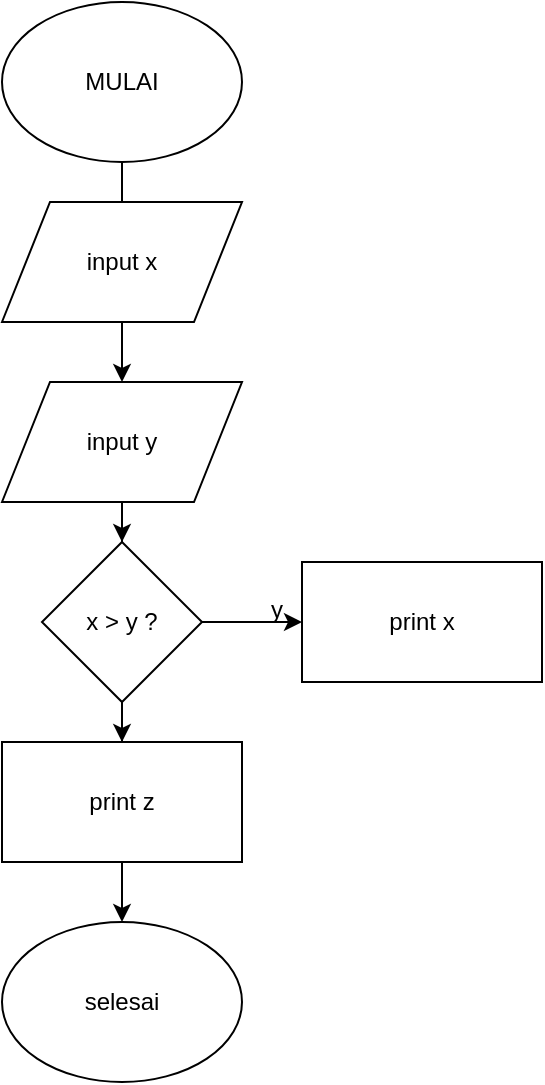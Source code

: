 <mxfile version="13.0.3" type="device"><diagram id="tRM_o5Fj3ZLWGGA1Fkw-" name="Page-1"><mxGraphModel dx="852" dy="494" grid="1" gridSize="10" guides="1" tooltips="1" connect="1" arrows="1" fold="1" page="1" pageScale="1" pageWidth="850" pageHeight="1100" math="0" shadow="0"><root><mxCell id="0"/><mxCell id="1" parent="0"/><mxCell id="06lM8prmSR4KYFduvVum-3" value="" style="edgeStyle=orthogonalEdgeStyle;rounded=0;orthogonalLoop=1;jettySize=auto;html=1;" parent="1" source="06lM8prmSR4KYFduvVum-1" edge="1"><mxGeometry relative="1" as="geometry"><mxPoint x="350" y="200" as="targetPoint"/></mxGeometry></mxCell><mxCell id="06lM8prmSR4KYFduvVum-1" value="MULAI" style="ellipse;whiteSpace=wrap;html=1;" parent="1" vertex="1"><mxGeometry x="290" y="40" width="120" height="80" as="geometry"/></mxCell><mxCell id="06lM8prmSR4KYFduvVum-8" value="" style="edgeStyle=orthogonalEdgeStyle;rounded=0;orthogonalLoop=1;jettySize=auto;html=1;" parent="1" source="06lM8prmSR4KYFduvVum-4" edge="1"><mxGeometry relative="1" as="geometry"><mxPoint x="350" y="230" as="targetPoint"/></mxGeometry></mxCell><mxCell id="06lM8prmSR4KYFduvVum-4" value="input x" style="shape=parallelogram;perimeter=parallelogramPerimeter;whiteSpace=wrap;html=1;" parent="1" vertex="1"><mxGeometry x="290" y="140" width="120" height="60" as="geometry"/></mxCell><mxCell id="_lVIfGpgY7YxdflUvO4B-4" value="" style="edgeStyle=orthogonalEdgeStyle;rounded=0;orthogonalLoop=1;jettySize=auto;html=1;" parent="1" source="06lM8prmSR4KYFduvVum-9" target="06lM8prmSR4KYFduvVum-13" edge="1"><mxGeometry relative="1" as="geometry"/></mxCell><mxCell id="T1S9mX9Es3CMl22LescQ-4" value="" style="edgeStyle=orthogonalEdgeStyle;rounded=0;orthogonalLoop=1;jettySize=auto;html=1;" edge="1" parent="1" source="06lM8prmSR4KYFduvVum-9" target="T1S9mX9Es3CMl22LescQ-3"><mxGeometry relative="1" as="geometry"/></mxCell><mxCell id="06lM8prmSR4KYFduvVum-9" value="x &amp;gt; y ?" style="rhombus;whiteSpace=wrap;html=1;" parent="1" vertex="1"><mxGeometry x="310" y="310" width="80" height="80" as="geometry"/></mxCell><mxCell id="06lM8prmSR4KYFduvVum-13" value="print x" style="rounded=0;whiteSpace=wrap;html=1;" parent="1" vertex="1"><mxGeometry x="440" y="320" width="120" height="60" as="geometry"/></mxCell><mxCell id="T1S9mX9Es3CMl22LescQ-2" value="" style="edgeStyle=orthogonalEdgeStyle;rounded=0;orthogonalLoop=1;jettySize=auto;html=1;" edge="1" parent="1" source="T1S9mX9Es3CMl22LescQ-1" target="06lM8prmSR4KYFduvVum-9"><mxGeometry relative="1" as="geometry"/></mxCell><mxCell id="T1S9mX9Es3CMl22LescQ-1" value="input y" style="shape=parallelogram;perimeter=parallelogramPerimeter;whiteSpace=wrap;html=1;" vertex="1" parent="1"><mxGeometry x="290" y="230" width="120" height="60" as="geometry"/></mxCell><mxCell id="T1S9mX9Es3CMl22LescQ-6" value="" style="edgeStyle=orthogonalEdgeStyle;rounded=0;orthogonalLoop=1;jettySize=auto;html=1;" edge="1" parent="1" source="T1S9mX9Es3CMl22LescQ-3" target="T1S9mX9Es3CMl22LescQ-5"><mxGeometry relative="1" as="geometry"/></mxCell><mxCell id="T1S9mX9Es3CMl22LescQ-3" value="print z" style="rounded=0;whiteSpace=wrap;html=1;" vertex="1" parent="1"><mxGeometry x="290" y="410" width="120" height="60" as="geometry"/></mxCell><mxCell id="T1S9mX9Es3CMl22LescQ-5" value="selesai" style="ellipse;whiteSpace=wrap;html=1;" vertex="1" parent="1"><mxGeometry x="290" y="500" width="120" height="80" as="geometry"/></mxCell><mxCell id="T1S9mX9Es3CMl22LescQ-8" value="y" style="text;html=1;align=center;verticalAlign=middle;resizable=0;points=[];autosize=1;" vertex="1" parent="1"><mxGeometry x="417" y="334" width="20" height="20" as="geometry"/></mxCell></root></mxGraphModel></diagram></mxfile>